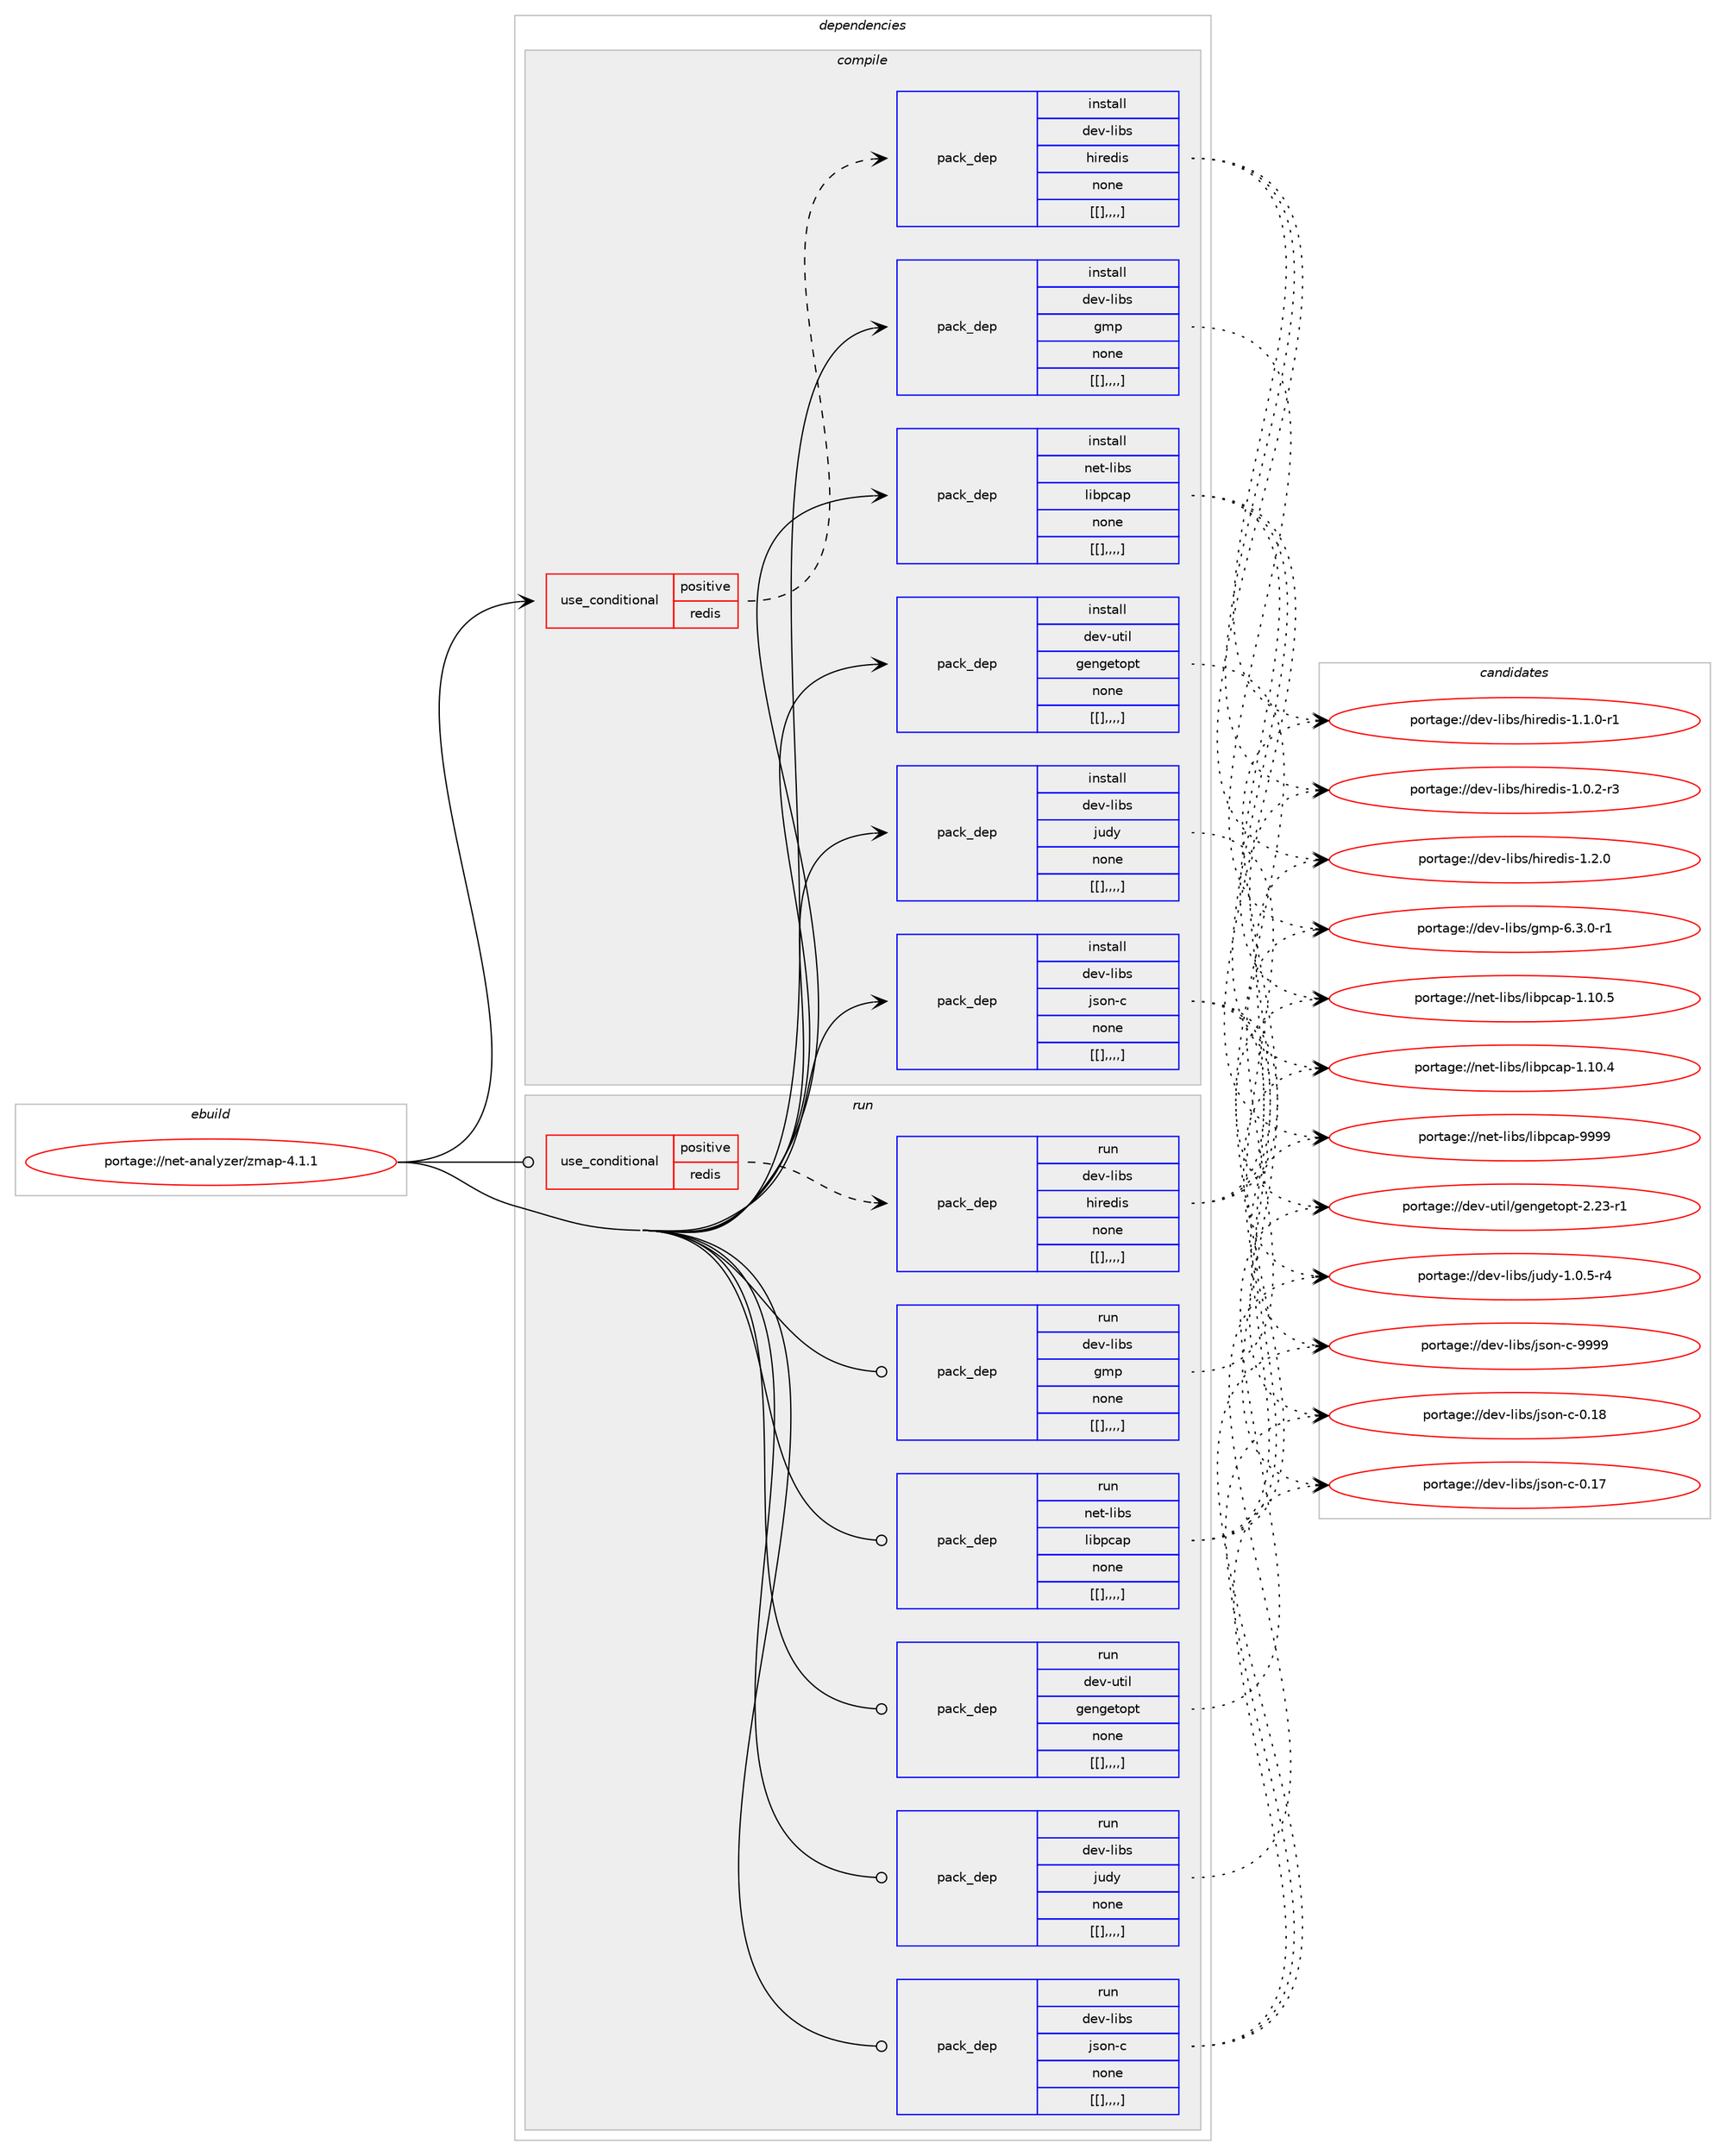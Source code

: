 digraph prolog {

# *************
# Graph options
# *************

newrank=true;
concentrate=true;
compound=true;
graph [rankdir=LR,fontname=Helvetica,fontsize=10,ranksep=1.5];#, ranksep=2.5, nodesep=0.2];
edge  [arrowhead=vee];
node  [fontname=Helvetica,fontsize=10];

# **********
# The ebuild
# **********

subgraph cluster_leftcol {
color=gray;
label=<<i>ebuild</i>>;
id [label="portage://net-analyzer/zmap-4.1.1", color=red, width=4, href="../net-analyzer/zmap-4.1.1.svg"];
}

# ****************
# The dependencies
# ****************

subgraph cluster_midcol {
color=gray;
label=<<i>dependencies</i>>;
subgraph cluster_compile {
fillcolor="#eeeeee";
style=filled;
label=<<i>compile</i>>;
subgraph cond95116 {
dependency366605 [label=<<TABLE BORDER="0" CELLBORDER="1" CELLSPACING="0" CELLPADDING="4"><TR><TD ROWSPAN="3" CELLPADDING="10">use_conditional</TD></TR><TR><TD>positive</TD></TR><TR><TD>redis</TD></TR></TABLE>>, shape=none, color=red];
subgraph pack268603 {
dependency366608 [label=<<TABLE BORDER="0" CELLBORDER="1" CELLSPACING="0" CELLPADDING="4" WIDTH="220"><TR><TD ROWSPAN="6" CELLPADDING="30">pack_dep</TD></TR><TR><TD WIDTH="110">install</TD></TR><TR><TD>dev-libs</TD></TR><TR><TD>hiredis</TD></TR><TR><TD>none</TD></TR><TR><TD>[[],,,,]</TD></TR></TABLE>>, shape=none, color=blue];
}
dependency366605:e -> dependency366608:w [weight=20,style="dashed",arrowhead="vee"];
}
id:e -> dependency366605:w [weight=20,style="solid",arrowhead="vee"];
subgraph pack268608 {
dependency366626 [label=<<TABLE BORDER="0" CELLBORDER="1" CELLSPACING="0" CELLPADDING="4" WIDTH="220"><TR><TD ROWSPAN="6" CELLPADDING="30">pack_dep</TD></TR><TR><TD WIDTH="110">install</TD></TR><TR><TD>dev-libs</TD></TR><TR><TD>gmp</TD></TR><TR><TD>none</TD></TR><TR><TD>[[],,,,]</TD></TR></TABLE>>, shape=none, color=blue];
}
id:e -> dependency366626:w [weight=20,style="solid",arrowhead="vee"];
subgraph pack268622 {
dependency366643 [label=<<TABLE BORDER="0" CELLBORDER="1" CELLSPACING="0" CELLPADDING="4" WIDTH="220"><TR><TD ROWSPAN="6" CELLPADDING="30">pack_dep</TD></TR><TR><TD WIDTH="110">install</TD></TR><TR><TD>dev-libs</TD></TR><TR><TD>json-c</TD></TR><TR><TD>none</TD></TR><TR><TD>[[],,,,]</TD></TR></TABLE>>, shape=none, color=blue];
}
id:e -> dependency366643:w [weight=20,style="solid",arrowhead="vee"];
subgraph pack268642 {
dependency366668 [label=<<TABLE BORDER="0" CELLBORDER="1" CELLSPACING="0" CELLPADDING="4" WIDTH="220"><TR><TD ROWSPAN="6" CELLPADDING="30">pack_dep</TD></TR><TR><TD WIDTH="110">install</TD></TR><TR><TD>dev-libs</TD></TR><TR><TD>judy</TD></TR><TR><TD>none</TD></TR><TR><TD>[[],,,,]</TD></TR></TABLE>>, shape=none, color=blue];
}
id:e -> dependency366668:w [weight=20,style="solid",arrowhead="vee"];
subgraph pack268666 {
dependency366772 [label=<<TABLE BORDER="0" CELLBORDER="1" CELLSPACING="0" CELLPADDING="4" WIDTH="220"><TR><TD ROWSPAN="6" CELLPADDING="30">pack_dep</TD></TR><TR><TD WIDTH="110">install</TD></TR><TR><TD>dev-util</TD></TR><TR><TD>gengetopt</TD></TR><TR><TD>none</TD></TR><TR><TD>[[],,,,]</TD></TR></TABLE>>, shape=none, color=blue];
}
id:e -> dependency366772:w [weight=20,style="solid",arrowhead="vee"];
subgraph pack268716 {
dependency366800 [label=<<TABLE BORDER="0" CELLBORDER="1" CELLSPACING="0" CELLPADDING="4" WIDTH="220"><TR><TD ROWSPAN="6" CELLPADDING="30">pack_dep</TD></TR><TR><TD WIDTH="110">install</TD></TR><TR><TD>net-libs</TD></TR><TR><TD>libpcap</TD></TR><TR><TD>none</TD></TR><TR><TD>[[],,,,]</TD></TR></TABLE>>, shape=none, color=blue];
}
id:e -> dependency366800:w [weight=20,style="solid",arrowhead="vee"];
}
subgraph cluster_compileandrun {
fillcolor="#eeeeee";
style=filled;
label=<<i>compile and run</i>>;
}
subgraph cluster_run {
fillcolor="#eeeeee";
style=filled;
label=<<i>run</i>>;
subgraph cond95180 {
dependency366804 [label=<<TABLE BORDER="0" CELLBORDER="1" CELLSPACING="0" CELLPADDING="4"><TR><TD ROWSPAN="3" CELLPADDING="10">use_conditional</TD></TR><TR><TD>positive</TD></TR><TR><TD>redis</TD></TR></TABLE>>, shape=none, color=red];
subgraph pack268745 {
dependency366833 [label=<<TABLE BORDER="0" CELLBORDER="1" CELLSPACING="0" CELLPADDING="4" WIDTH="220"><TR><TD ROWSPAN="6" CELLPADDING="30">pack_dep</TD></TR><TR><TD WIDTH="110">run</TD></TR><TR><TD>dev-libs</TD></TR><TR><TD>hiredis</TD></TR><TR><TD>none</TD></TR><TR><TD>[[],,,,]</TD></TR></TABLE>>, shape=none, color=blue];
}
dependency366804:e -> dependency366833:w [weight=20,style="dashed",arrowhead="vee"];
}
id:e -> dependency366804:w [weight=20,style="solid",arrowhead="odot"];
subgraph pack268796 {
dependency366965 [label=<<TABLE BORDER="0" CELLBORDER="1" CELLSPACING="0" CELLPADDING="4" WIDTH="220"><TR><TD ROWSPAN="6" CELLPADDING="30">pack_dep</TD></TR><TR><TD WIDTH="110">run</TD></TR><TR><TD>dev-libs</TD></TR><TR><TD>gmp</TD></TR><TR><TD>none</TD></TR><TR><TD>[[],,,,]</TD></TR></TABLE>>, shape=none, color=blue];
}
id:e -> dependency366965:w [weight=20,style="solid",arrowhead="odot"];
subgraph pack268839 {
dependency366982 [label=<<TABLE BORDER="0" CELLBORDER="1" CELLSPACING="0" CELLPADDING="4" WIDTH="220"><TR><TD ROWSPAN="6" CELLPADDING="30">pack_dep</TD></TR><TR><TD WIDTH="110">run</TD></TR><TR><TD>dev-libs</TD></TR><TR><TD>json-c</TD></TR><TR><TD>none</TD></TR><TR><TD>[[],,,,]</TD></TR></TABLE>>, shape=none, color=blue];
}
id:e -> dependency366982:w [weight=20,style="solid",arrowhead="odot"];
subgraph pack268849 {
dependency367011 [label=<<TABLE BORDER="0" CELLBORDER="1" CELLSPACING="0" CELLPADDING="4" WIDTH="220"><TR><TD ROWSPAN="6" CELLPADDING="30">pack_dep</TD></TR><TR><TD WIDTH="110">run</TD></TR><TR><TD>dev-libs</TD></TR><TR><TD>judy</TD></TR><TR><TD>none</TD></TR><TR><TD>[[],,,,]</TD></TR></TABLE>>, shape=none, color=blue];
}
id:e -> dependency367011:w [weight=20,style="solid",arrowhead="odot"];
subgraph pack268880 {
dependency367029 [label=<<TABLE BORDER="0" CELLBORDER="1" CELLSPACING="0" CELLPADDING="4" WIDTH="220"><TR><TD ROWSPAN="6" CELLPADDING="30">pack_dep</TD></TR><TR><TD WIDTH="110">run</TD></TR><TR><TD>dev-util</TD></TR><TR><TD>gengetopt</TD></TR><TR><TD>none</TD></TR><TR><TD>[[],,,,]</TD></TR></TABLE>>, shape=none, color=blue];
}
id:e -> dependency367029:w [weight=20,style="solid",arrowhead="odot"];
subgraph pack268899 {
dependency367061 [label=<<TABLE BORDER="0" CELLBORDER="1" CELLSPACING="0" CELLPADDING="4" WIDTH="220"><TR><TD ROWSPAN="6" CELLPADDING="30">pack_dep</TD></TR><TR><TD WIDTH="110">run</TD></TR><TR><TD>net-libs</TD></TR><TR><TD>libpcap</TD></TR><TR><TD>none</TD></TR><TR><TD>[[],,,,]</TD></TR></TABLE>>, shape=none, color=blue];
}
id:e -> dependency367061:w [weight=20,style="solid",arrowhead="odot"];
}
}

# **************
# The candidates
# **************

subgraph cluster_choices {
rank=same;
color=gray;
label=<<i>candidates</i>>;

subgraph choice266735 {
color=black;
nodesep=1;
choice100101118451081059811547104105114101100105115454946504648 [label="portage://dev-libs/hiredis-1.2.0", color=red, width=4,href="../dev-libs/hiredis-1.2.0.svg"];
choice1001011184510810598115471041051141011001051154549464946484511449 [label="portage://dev-libs/hiredis-1.1.0-r1", color=red, width=4,href="../dev-libs/hiredis-1.1.0-r1.svg"];
choice1001011184510810598115471041051141011001051154549464846504511451 [label="portage://dev-libs/hiredis-1.0.2-r3", color=red, width=4,href="../dev-libs/hiredis-1.0.2-r3.svg"];
dependency366608:e -> choice100101118451081059811547104105114101100105115454946504648:w [style=dotted,weight="100"];
dependency366608:e -> choice1001011184510810598115471041051141011001051154549464946484511449:w [style=dotted,weight="100"];
dependency366608:e -> choice1001011184510810598115471041051141011001051154549464846504511451:w [style=dotted,weight="100"];
}
subgraph choice266811 {
color=black;
nodesep=1;
choice1001011184510810598115471031091124554465146484511449 [label="portage://dev-libs/gmp-6.3.0-r1", color=red, width=4,href="../dev-libs/gmp-6.3.0-r1.svg"];
dependency366626:e -> choice1001011184510810598115471031091124554465146484511449:w [style=dotted,weight="100"];
}
subgraph choice266815 {
color=black;
nodesep=1;
choice10010111845108105981154710611511111045994557575757 [label="portage://dev-libs/json-c-9999", color=red, width=4,href="../dev-libs/json-c-9999.svg"];
choice10010111845108105981154710611511111045994548464956 [label="portage://dev-libs/json-c-0.18", color=red, width=4,href="../dev-libs/json-c-0.18.svg"];
choice10010111845108105981154710611511111045994548464955 [label="portage://dev-libs/json-c-0.17", color=red, width=4,href="../dev-libs/json-c-0.17.svg"];
dependency366643:e -> choice10010111845108105981154710611511111045994557575757:w [style=dotted,weight="100"];
dependency366643:e -> choice10010111845108105981154710611511111045994548464956:w [style=dotted,weight="100"];
dependency366643:e -> choice10010111845108105981154710611511111045994548464955:w [style=dotted,weight="100"];
}
subgraph choice266856 {
color=black;
nodesep=1;
choice1001011184510810598115471061171001214549464846534511452 [label="portage://dev-libs/judy-1.0.5-r4", color=red, width=4,href="../dev-libs/judy-1.0.5-r4.svg"];
dependency366668:e -> choice1001011184510810598115471061171001214549464846534511452:w [style=dotted,weight="100"];
}
subgraph choice266859 {
color=black;
nodesep=1;
choice100101118451171161051084710310111010310111611111211645504650514511449 [label="portage://dev-util/gengetopt-2.23-r1", color=red, width=4,href="../dev-util/gengetopt-2.23-r1.svg"];
dependency366772:e -> choice100101118451171161051084710310111010310111611111211645504650514511449:w [style=dotted,weight="100"];
}
subgraph choice266864 {
color=black;
nodesep=1;
choice1101011164510810598115471081059811299971124557575757 [label="portage://net-libs/libpcap-9999", color=red, width=4,href="../net-libs/libpcap-9999.svg"];
choice11010111645108105981154710810598112999711245494649484653 [label="portage://net-libs/libpcap-1.10.5", color=red, width=4,href="../net-libs/libpcap-1.10.5.svg"];
choice11010111645108105981154710810598112999711245494649484652 [label="portage://net-libs/libpcap-1.10.4", color=red, width=4,href="../net-libs/libpcap-1.10.4.svg"];
dependency366800:e -> choice1101011164510810598115471081059811299971124557575757:w [style=dotted,weight="100"];
dependency366800:e -> choice11010111645108105981154710810598112999711245494649484653:w [style=dotted,weight="100"];
dependency366800:e -> choice11010111645108105981154710810598112999711245494649484652:w [style=dotted,weight="100"];
}
subgraph choice266872 {
color=black;
nodesep=1;
choice100101118451081059811547104105114101100105115454946504648 [label="portage://dev-libs/hiredis-1.2.0", color=red, width=4,href="../dev-libs/hiredis-1.2.0.svg"];
choice1001011184510810598115471041051141011001051154549464946484511449 [label="portage://dev-libs/hiredis-1.1.0-r1", color=red, width=4,href="../dev-libs/hiredis-1.1.0-r1.svg"];
choice1001011184510810598115471041051141011001051154549464846504511451 [label="portage://dev-libs/hiredis-1.0.2-r3", color=red, width=4,href="../dev-libs/hiredis-1.0.2-r3.svg"];
dependency366833:e -> choice100101118451081059811547104105114101100105115454946504648:w [style=dotted,weight="100"];
dependency366833:e -> choice1001011184510810598115471041051141011001051154549464946484511449:w [style=dotted,weight="100"];
dependency366833:e -> choice1001011184510810598115471041051141011001051154549464846504511451:w [style=dotted,weight="100"];
}
subgraph choice266895 {
color=black;
nodesep=1;
choice1001011184510810598115471031091124554465146484511449 [label="portage://dev-libs/gmp-6.3.0-r1", color=red, width=4,href="../dev-libs/gmp-6.3.0-r1.svg"];
dependency366965:e -> choice1001011184510810598115471031091124554465146484511449:w [style=dotted,weight="100"];
}
subgraph choice266897 {
color=black;
nodesep=1;
choice10010111845108105981154710611511111045994557575757 [label="portage://dev-libs/json-c-9999", color=red, width=4,href="../dev-libs/json-c-9999.svg"];
choice10010111845108105981154710611511111045994548464956 [label="portage://dev-libs/json-c-0.18", color=red, width=4,href="../dev-libs/json-c-0.18.svg"];
choice10010111845108105981154710611511111045994548464955 [label="portage://dev-libs/json-c-0.17", color=red, width=4,href="../dev-libs/json-c-0.17.svg"];
dependency366982:e -> choice10010111845108105981154710611511111045994557575757:w [style=dotted,weight="100"];
dependency366982:e -> choice10010111845108105981154710611511111045994548464956:w [style=dotted,weight="100"];
dependency366982:e -> choice10010111845108105981154710611511111045994548464955:w [style=dotted,weight="100"];
}
subgraph choice266941 {
color=black;
nodesep=1;
choice1001011184510810598115471061171001214549464846534511452 [label="portage://dev-libs/judy-1.0.5-r4", color=red, width=4,href="../dev-libs/judy-1.0.5-r4.svg"];
dependency367011:e -> choice1001011184510810598115471061171001214549464846534511452:w [style=dotted,weight="100"];
}
subgraph choice266944 {
color=black;
nodesep=1;
choice100101118451171161051084710310111010310111611111211645504650514511449 [label="portage://dev-util/gengetopt-2.23-r1", color=red, width=4,href="../dev-util/gengetopt-2.23-r1.svg"];
dependency367029:e -> choice100101118451171161051084710310111010310111611111211645504650514511449:w [style=dotted,weight="100"];
}
subgraph choice266955 {
color=black;
nodesep=1;
choice1101011164510810598115471081059811299971124557575757 [label="portage://net-libs/libpcap-9999", color=red, width=4,href="../net-libs/libpcap-9999.svg"];
choice11010111645108105981154710810598112999711245494649484653 [label="portage://net-libs/libpcap-1.10.5", color=red, width=4,href="../net-libs/libpcap-1.10.5.svg"];
choice11010111645108105981154710810598112999711245494649484652 [label="portage://net-libs/libpcap-1.10.4", color=red, width=4,href="../net-libs/libpcap-1.10.4.svg"];
dependency367061:e -> choice1101011164510810598115471081059811299971124557575757:w [style=dotted,weight="100"];
dependency367061:e -> choice11010111645108105981154710810598112999711245494649484653:w [style=dotted,weight="100"];
dependency367061:e -> choice11010111645108105981154710810598112999711245494649484652:w [style=dotted,weight="100"];
}
}

}
